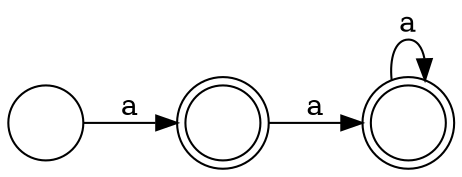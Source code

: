 digraph {
  rankdir=LR;
  size="8,5"
  node[shape=doublecircle,label=""]; 2 3;
  node[shape=circle,label=""];
  2 -> 3[label="a"];
  1 -> 2[label="a"];
  3 -> 3[label="a"];
}